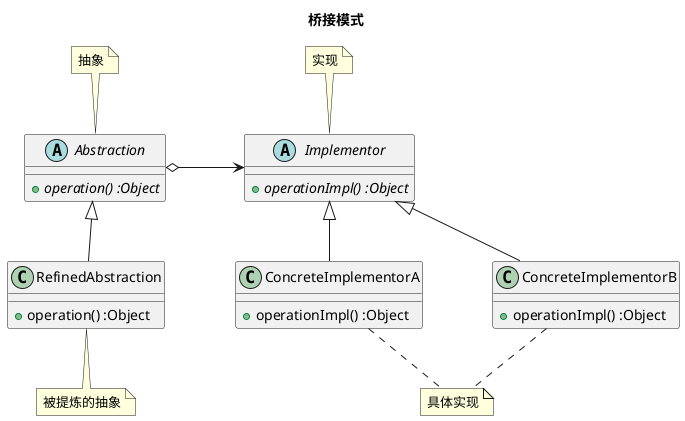 @startuml
skinparam nodesep 70

title <b>桥接模式</b>

abstract class Abstraction {
  + {abstract} operation() :Object
}
note top: 抽象

class RefinedAbstraction {
  + operation() :Object
}
note bottom: 被提炼的抽象

abstract class Implementor {
  + {abstract} operationImpl() :Object
}
note top: 实现

class ConcreteImplementorA {
  + operationImpl() :Object
}

class ConcreteImplementorB {
  + operationImpl() :Object
}

note "具体实现" as cin
ConcreteImplementorA .. cin
ConcreteImplementorB .. cin

Abstraction <|-- RefinedAbstraction

Implementor <|-- ConcreteImplementorA
Implementor <|-- ConcreteImplementorB

Abstraction o-right-> Implementor

@enduml
